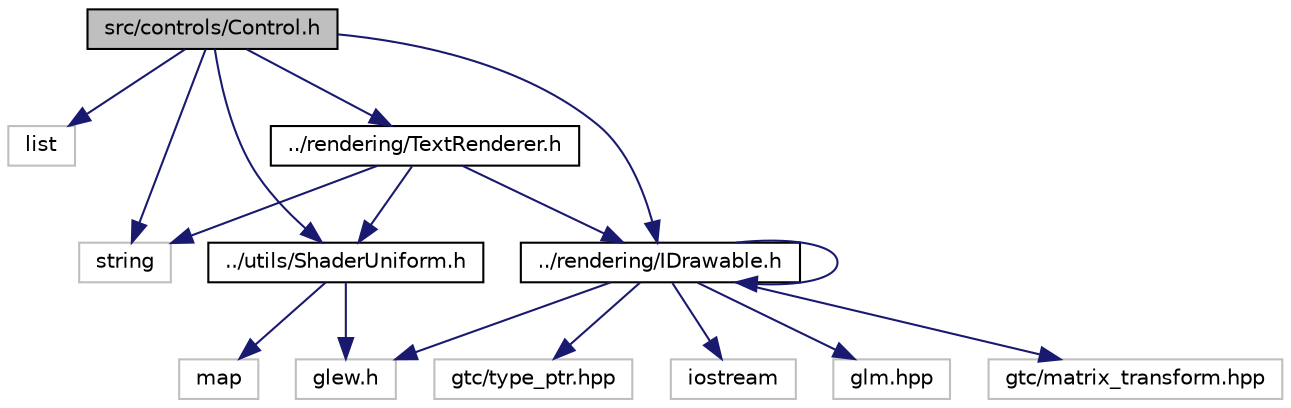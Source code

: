 digraph "src/controls/Control.h"
{
  edge [fontname="Helvetica",fontsize="10",labelfontname="Helvetica",labelfontsize="10"];
  node [fontname="Helvetica",fontsize="10",shape=record];
  Node1 [label="src/controls/Control.h",height=0.2,width=0.4,color="black", fillcolor="grey75", style="filled", fontcolor="black"];
  Node1 -> Node2 [color="midnightblue",fontsize="10",style="solid",fontname="Helvetica"];
  Node2 [label="list",height=0.2,width=0.4,color="grey75", fillcolor="white", style="filled"];
  Node1 -> Node3 [color="midnightblue",fontsize="10",style="solid",fontname="Helvetica"];
  Node3 [label="string",height=0.2,width=0.4,color="grey75", fillcolor="white", style="filled"];
  Node1 -> Node4 [color="midnightblue",fontsize="10",style="solid",fontname="Helvetica"];
  Node4 [label="../rendering/IDrawable.h",height=0.2,width=0.4,color="black", fillcolor="white", style="filled",URL="$_i_drawable_8h.html"];
  Node4 -> Node5 [color="midnightblue",fontsize="10",style="solid",fontname="Helvetica"];
  Node5 [label="glew.h",height=0.2,width=0.4,color="grey75", fillcolor="white", style="filled"];
  Node4 -> Node4 [color="midnightblue",fontsize="10",style="solid",fontname="Helvetica"];
  Node4 -> Node6 [color="midnightblue",fontsize="10",style="solid",fontname="Helvetica"];
  Node6 [label="glm.hpp",height=0.2,width=0.4,color="grey75", fillcolor="white", style="filled"];
  Node4 -> Node7 [color="midnightblue",fontsize="10",style="solid",fontname="Helvetica"];
  Node7 [label="gtc/matrix_transform.hpp",height=0.2,width=0.4,color="grey75", fillcolor="white", style="filled"];
  Node4 -> Node8 [color="midnightblue",fontsize="10",style="solid",fontname="Helvetica"];
  Node8 [label="gtc/type_ptr.hpp",height=0.2,width=0.4,color="grey75", fillcolor="white", style="filled"];
  Node4 -> Node9 [color="midnightblue",fontsize="10",style="solid",fontname="Helvetica"];
  Node9 [label="iostream",height=0.2,width=0.4,color="grey75", fillcolor="white", style="filled"];
  Node1 -> Node10 [color="midnightblue",fontsize="10",style="solid",fontname="Helvetica"];
  Node10 [label="../utils/ShaderUniform.h",height=0.2,width=0.4,color="black", fillcolor="white", style="filled",URL="$_shader_uniform_8h.html"];
  Node10 -> Node5 [color="midnightblue",fontsize="10",style="solid",fontname="Helvetica"];
  Node10 -> Node11 [color="midnightblue",fontsize="10",style="solid",fontname="Helvetica"];
  Node11 [label="map",height=0.2,width=0.4,color="grey75", fillcolor="white", style="filled"];
  Node1 -> Node12 [color="midnightblue",fontsize="10",style="solid",fontname="Helvetica"];
  Node12 [label="../rendering/TextRenderer.h",height=0.2,width=0.4,color="black", fillcolor="white", style="filled",URL="$_text_renderer_8h.html"];
  Node12 -> Node4 [color="midnightblue",fontsize="10",style="solid",fontname="Helvetica"];
  Node12 -> Node10 [color="midnightblue",fontsize="10",style="solid",fontname="Helvetica"];
  Node12 -> Node3 [color="midnightblue",fontsize="10",style="solid",fontname="Helvetica"];
}
